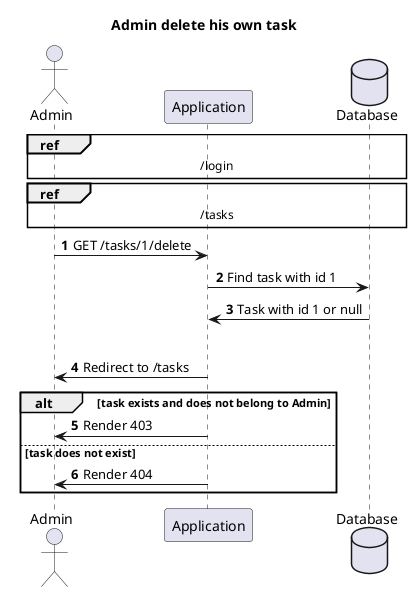 @startuml
autonumber
title       Admin delete his own task
actor       Admin
participant Application
database    Database

ref over Admin, Application, Database
    /login
end ref
ref over Admin, Application, Database
    /tasks
end ref
Admin -> Application: GET /tasks/1/delete
Application -> Database: Find task with id 1
Database -> Application: Task with id 1 or null
alt task exists and belongs to Admin
    Application -> Admin: Redirect to /tasks
alt task exists and does not belong to Admin
    Application -> Admin: Render 403
else task does not exist
    Application -> Admin: Render 404
end
@enduml
